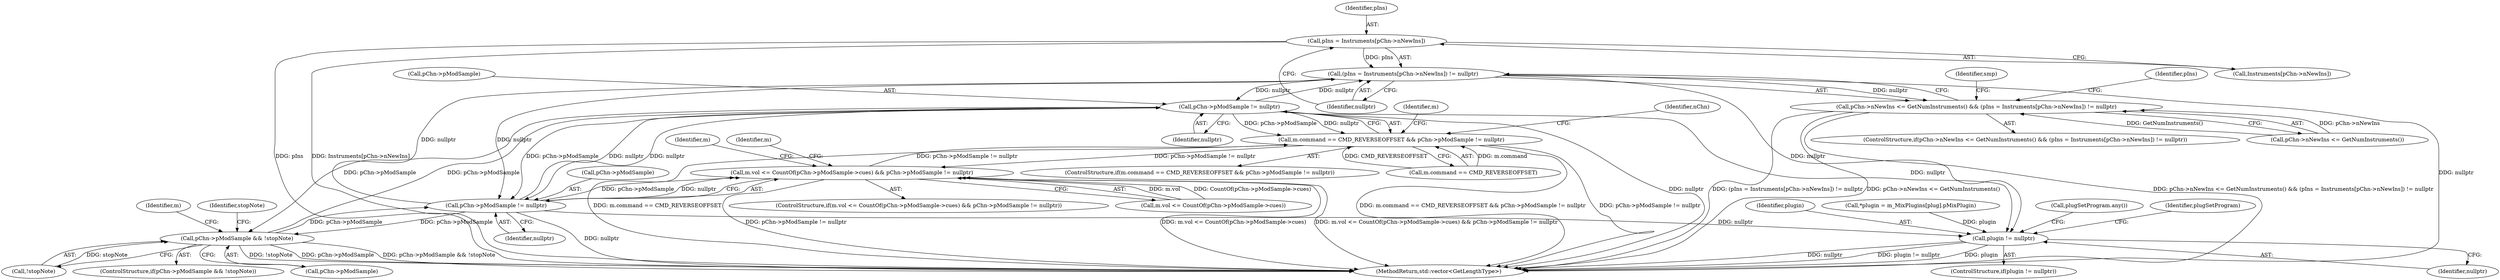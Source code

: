digraph "0_openmpt_492022c7297ede682161d9c0ec2de15526424e76@array" {
"1001228" [label="(Call,pIns = Instruments[pChn->nNewIns])"];
"1001227" [label="(Call,(pIns = Instruments[pChn->nNewIns]) != nullptr)"];
"1001221" [label="(Call,pChn->nNewIns <= GetNumInstruments() && (pIns = Instruments[pChn->nNewIns]) != nullptr)"];
"1002797" [label="(Call,pChn->pModSample != nullptr)"];
"1002791" [label="(Call,m.command == CMD_REVERSEOFFSET && pChn->pModSample != nullptr)"];
"1002828" [label="(Call,m.vol <= CountOf(pChn->pModSample->cues) && pChn->pModSample != nullptr)"];
"1002839" [label="(Call,pChn->pModSample != nullptr)"];
"1002977" [label="(Call,pChn->pModSample && !stopNote)"];
"1003854" [label="(Call,plugin != nullptr)"];
"1002792" [label="(Call,m.command == CMD_REVERSEOFFSET)"];
"1002804" [label="(Identifier,nChn)"];
"1003861" [label="(Identifier,plugSetProgram)"];
"1003853" [label="(ControlStructure,if(plugin != nullptr))"];
"1001272" [label="(Identifier,smp)"];
"1001222" [label="(Call,pChn->nNewIns <= GetNumInstruments())"];
"1002790" [label="(ControlStructure,if(m.command == CMD_REVERSEOFFSET && pChn->pModSample != nullptr))"];
"1002981" [label="(Call,!stopNote)"];
"1002976" [label="(ControlStructure,if(pChn->pModSample && !stopNote))"];
"1002801" [label="(Identifier,nullptr)"];
"1001220" [label="(ControlStructure,if(pChn->nNewIns <= GetNumInstruments() && (pIns = Instruments[pChn->nNewIns]) != nullptr))"];
"1002849" [label="(Identifier,m)"];
"1002843" [label="(Identifier,nullptr)"];
"1003931" [label="(MethodReturn,std::vector<GetLengthType>)"];
"1003855" [label="(Identifier,plugin)"];
"1002798" [label="(Call,pChn->pModSample)"];
"1002823" [label="(Identifier,m)"];
"1003856" [label="(Identifier,nullptr)"];
"1001235" [label="(Identifier,nullptr)"];
"1003854" [label="(Call,plugin != nullptr)"];
"1002797" [label="(Call,pChn->pModSample != nullptr)"];
"1001229" [label="(Identifier,pIns)"];
"1001221" [label="(Call,pChn->nNewIns <= GetNumInstruments() && (pIns = Instruments[pChn->nNewIns]) != nullptr)"];
"1002883" [label="(Identifier,m)"];
"1003038" [label="(Identifier,stopNote)"];
"1002791" [label="(Call,m.command == CMD_REVERSEOFFSET && pChn->pModSample != nullptr)"];
"1001240" [label="(Identifier,pIns)"];
"1002829" [label="(Call,m.vol <= CountOf(pChn->pModSample->cues))"];
"1002977" [label="(Call,pChn->pModSample && !stopNote)"];
"1003846" [label="(Call,*plugin = m_MixPlugins[plug].pMixPlugin)"];
"1001228" [label="(Call,pIns = Instruments[pChn->nNewIns])"];
"1002828" [label="(Call,m.vol <= CountOf(pChn->pModSample->cues) && pChn->pModSample != nullptr)"];
"1001227" [label="(Call,(pIns = Instruments[pChn->nNewIns]) != nullptr)"];
"1002987" [label="(Identifier,m)"];
"1002840" [label="(Call,pChn->pModSample)"];
"1002839" [label="(Call,pChn->pModSample != nullptr)"];
"1003880" [label="(Call,plugSetProgram.any())"];
"1002978" [label="(Call,pChn->pModSample)"];
"1001230" [label="(Call,Instruments[pChn->nNewIns])"];
"1002827" [label="(ControlStructure,if(m.vol <= CountOf(pChn->pModSample->cues) && pChn->pModSample != nullptr))"];
"1001228" -> "1001227"  [label="AST: "];
"1001228" -> "1001230"  [label="CFG: "];
"1001229" -> "1001228"  [label="AST: "];
"1001230" -> "1001228"  [label="AST: "];
"1001235" -> "1001228"  [label="CFG: "];
"1001228" -> "1003931"  [label="DDG: pIns"];
"1001228" -> "1003931"  [label="DDG: Instruments[pChn->nNewIns]"];
"1001228" -> "1001227"  [label="DDG: pIns"];
"1001227" -> "1001221"  [label="AST: "];
"1001227" -> "1001235"  [label="CFG: "];
"1001235" -> "1001227"  [label="AST: "];
"1001221" -> "1001227"  [label="CFG: "];
"1001227" -> "1003931"  [label="DDG: nullptr"];
"1001227" -> "1001221"  [label="DDG: nullptr"];
"1002839" -> "1001227"  [label="DDG: nullptr"];
"1002797" -> "1001227"  [label="DDG: nullptr"];
"1001227" -> "1002797"  [label="DDG: nullptr"];
"1001227" -> "1002839"  [label="DDG: nullptr"];
"1001227" -> "1003854"  [label="DDG: nullptr"];
"1001221" -> "1001220"  [label="AST: "];
"1001221" -> "1001222"  [label="CFG: "];
"1001222" -> "1001221"  [label="AST: "];
"1001240" -> "1001221"  [label="CFG: "];
"1001272" -> "1001221"  [label="CFG: "];
"1001221" -> "1003931"  [label="DDG: pChn->nNewIns <= GetNumInstruments() && (pIns = Instruments[pChn->nNewIns]) != nullptr"];
"1001221" -> "1003931"  [label="DDG: (pIns = Instruments[pChn->nNewIns]) != nullptr"];
"1001221" -> "1003931"  [label="DDG: pChn->nNewIns <= GetNumInstruments()"];
"1001222" -> "1001221"  [label="DDG: pChn->nNewIns"];
"1001222" -> "1001221"  [label="DDG: GetNumInstruments()"];
"1002797" -> "1002791"  [label="AST: "];
"1002797" -> "1002801"  [label="CFG: "];
"1002798" -> "1002797"  [label="AST: "];
"1002801" -> "1002797"  [label="AST: "];
"1002791" -> "1002797"  [label="CFG: "];
"1002797" -> "1003931"  [label="DDG: nullptr"];
"1002797" -> "1002791"  [label="DDG: pChn->pModSample"];
"1002797" -> "1002791"  [label="DDG: nullptr"];
"1002977" -> "1002797"  [label="DDG: pChn->pModSample"];
"1002839" -> "1002797"  [label="DDG: nullptr"];
"1002797" -> "1002839"  [label="DDG: pChn->pModSample"];
"1002797" -> "1002839"  [label="DDG: nullptr"];
"1002797" -> "1002977"  [label="DDG: pChn->pModSample"];
"1002797" -> "1003854"  [label="DDG: nullptr"];
"1002791" -> "1002790"  [label="AST: "];
"1002791" -> "1002792"  [label="CFG: "];
"1002792" -> "1002791"  [label="AST: "];
"1002804" -> "1002791"  [label="CFG: "];
"1002823" -> "1002791"  [label="CFG: "];
"1002791" -> "1003931"  [label="DDG: m.command == CMD_REVERSEOFFSET && pChn->pModSample != nullptr"];
"1002791" -> "1003931"  [label="DDG: pChn->pModSample != nullptr"];
"1002791" -> "1003931"  [label="DDG: m.command == CMD_REVERSEOFFSET"];
"1002792" -> "1002791"  [label="DDG: m.command"];
"1002792" -> "1002791"  [label="DDG: CMD_REVERSEOFFSET"];
"1002828" -> "1002791"  [label="DDG: pChn->pModSample != nullptr"];
"1002791" -> "1002828"  [label="DDG: pChn->pModSample != nullptr"];
"1002828" -> "1002827"  [label="AST: "];
"1002828" -> "1002829"  [label="CFG: "];
"1002828" -> "1002839"  [label="CFG: "];
"1002829" -> "1002828"  [label="AST: "];
"1002839" -> "1002828"  [label="AST: "];
"1002849" -> "1002828"  [label="CFG: "];
"1002883" -> "1002828"  [label="CFG: "];
"1002828" -> "1003931"  [label="DDG: pChn->pModSample != nullptr"];
"1002828" -> "1003931"  [label="DDG: m.vol <= CountOf(pChn->pModSample->cues)"];
"1002828" -> "1003931"  [label="DDG: m.vol <= CountOf(pChn->pModSample->cues) && pChn->pModSample != nullptr"];
"1002829" -> "1002828"  [label="DDG: m.vol"];
"1002829" -> "1002828"  [label="DDG: CountOf(pChn->pModSample->cues)"];
"1002839" -> "1002828"  [label="DDG: pChn->pModSample"];
"1002839" -> "1002828"  [label="DDG: nullptr"];
"1002839" -> "1002843"  [label="CFG: "];
"1002840" -> "1002839"  [label="AST: "];
"1002843" -> "1002839"  [label="AST: "];
"1002839" -> "1003931"  [label="DDG: nullptr"];
"1002977" -> "1002839"  [label="DDG: pChn->pModSample"];
"1002839" -> "1002977"  [label="DDG: pChn->pModSample"];
"1002839" -> "1003854"  [label="DDG: nullptr"];
"1002977" -> "1002976"  [label="AST: "];
"1002977" -> "1002978"  [label="CFG: "];
"1002977" -> "1002981"  [label="CFG: "];
"1002978" -> "1002977"  [label="AST: "];
"1002981" -> "1002977"  [label="AST: "];
"1002987" -> "1002977"  [label="CFG: "];
"1003038" -> "1002977"  [label="CFG: "];
"1002977" -> "1003931"  [label="DDG: !stopNote"];
"1002977" -> "1003931"  [label="DDG: pChn->pModSample"];
"1002977" -> "1003931"  [label="DDG: pChn->pModSample && !stopNote"];
"1002981" -> "1002977"  [label="DDG: stopNote"];
"1003854" -> "1003853"  [label="AST: "];
"1003854" -> "1003856"  [label="CFG: "];
"1003855" -> "1003854"  [label="AST: "];
"1003856" -> "1003854"  [label="AST: "];
"1003861" -> "1003854"  [label="CFG: "];
"1003880" -> "1003854"  [label="CFG: "];
"1003854" -> "1003931"  [label="DDG: nullptr"];
"1003854" -> "1003931"  [label="DDG: plugin != nullptr"];
"1003854" -> "1003931"  [label="DDG: plugin"];
"1003846" -> "1003854"  [label="DDG: plugin"];
}
